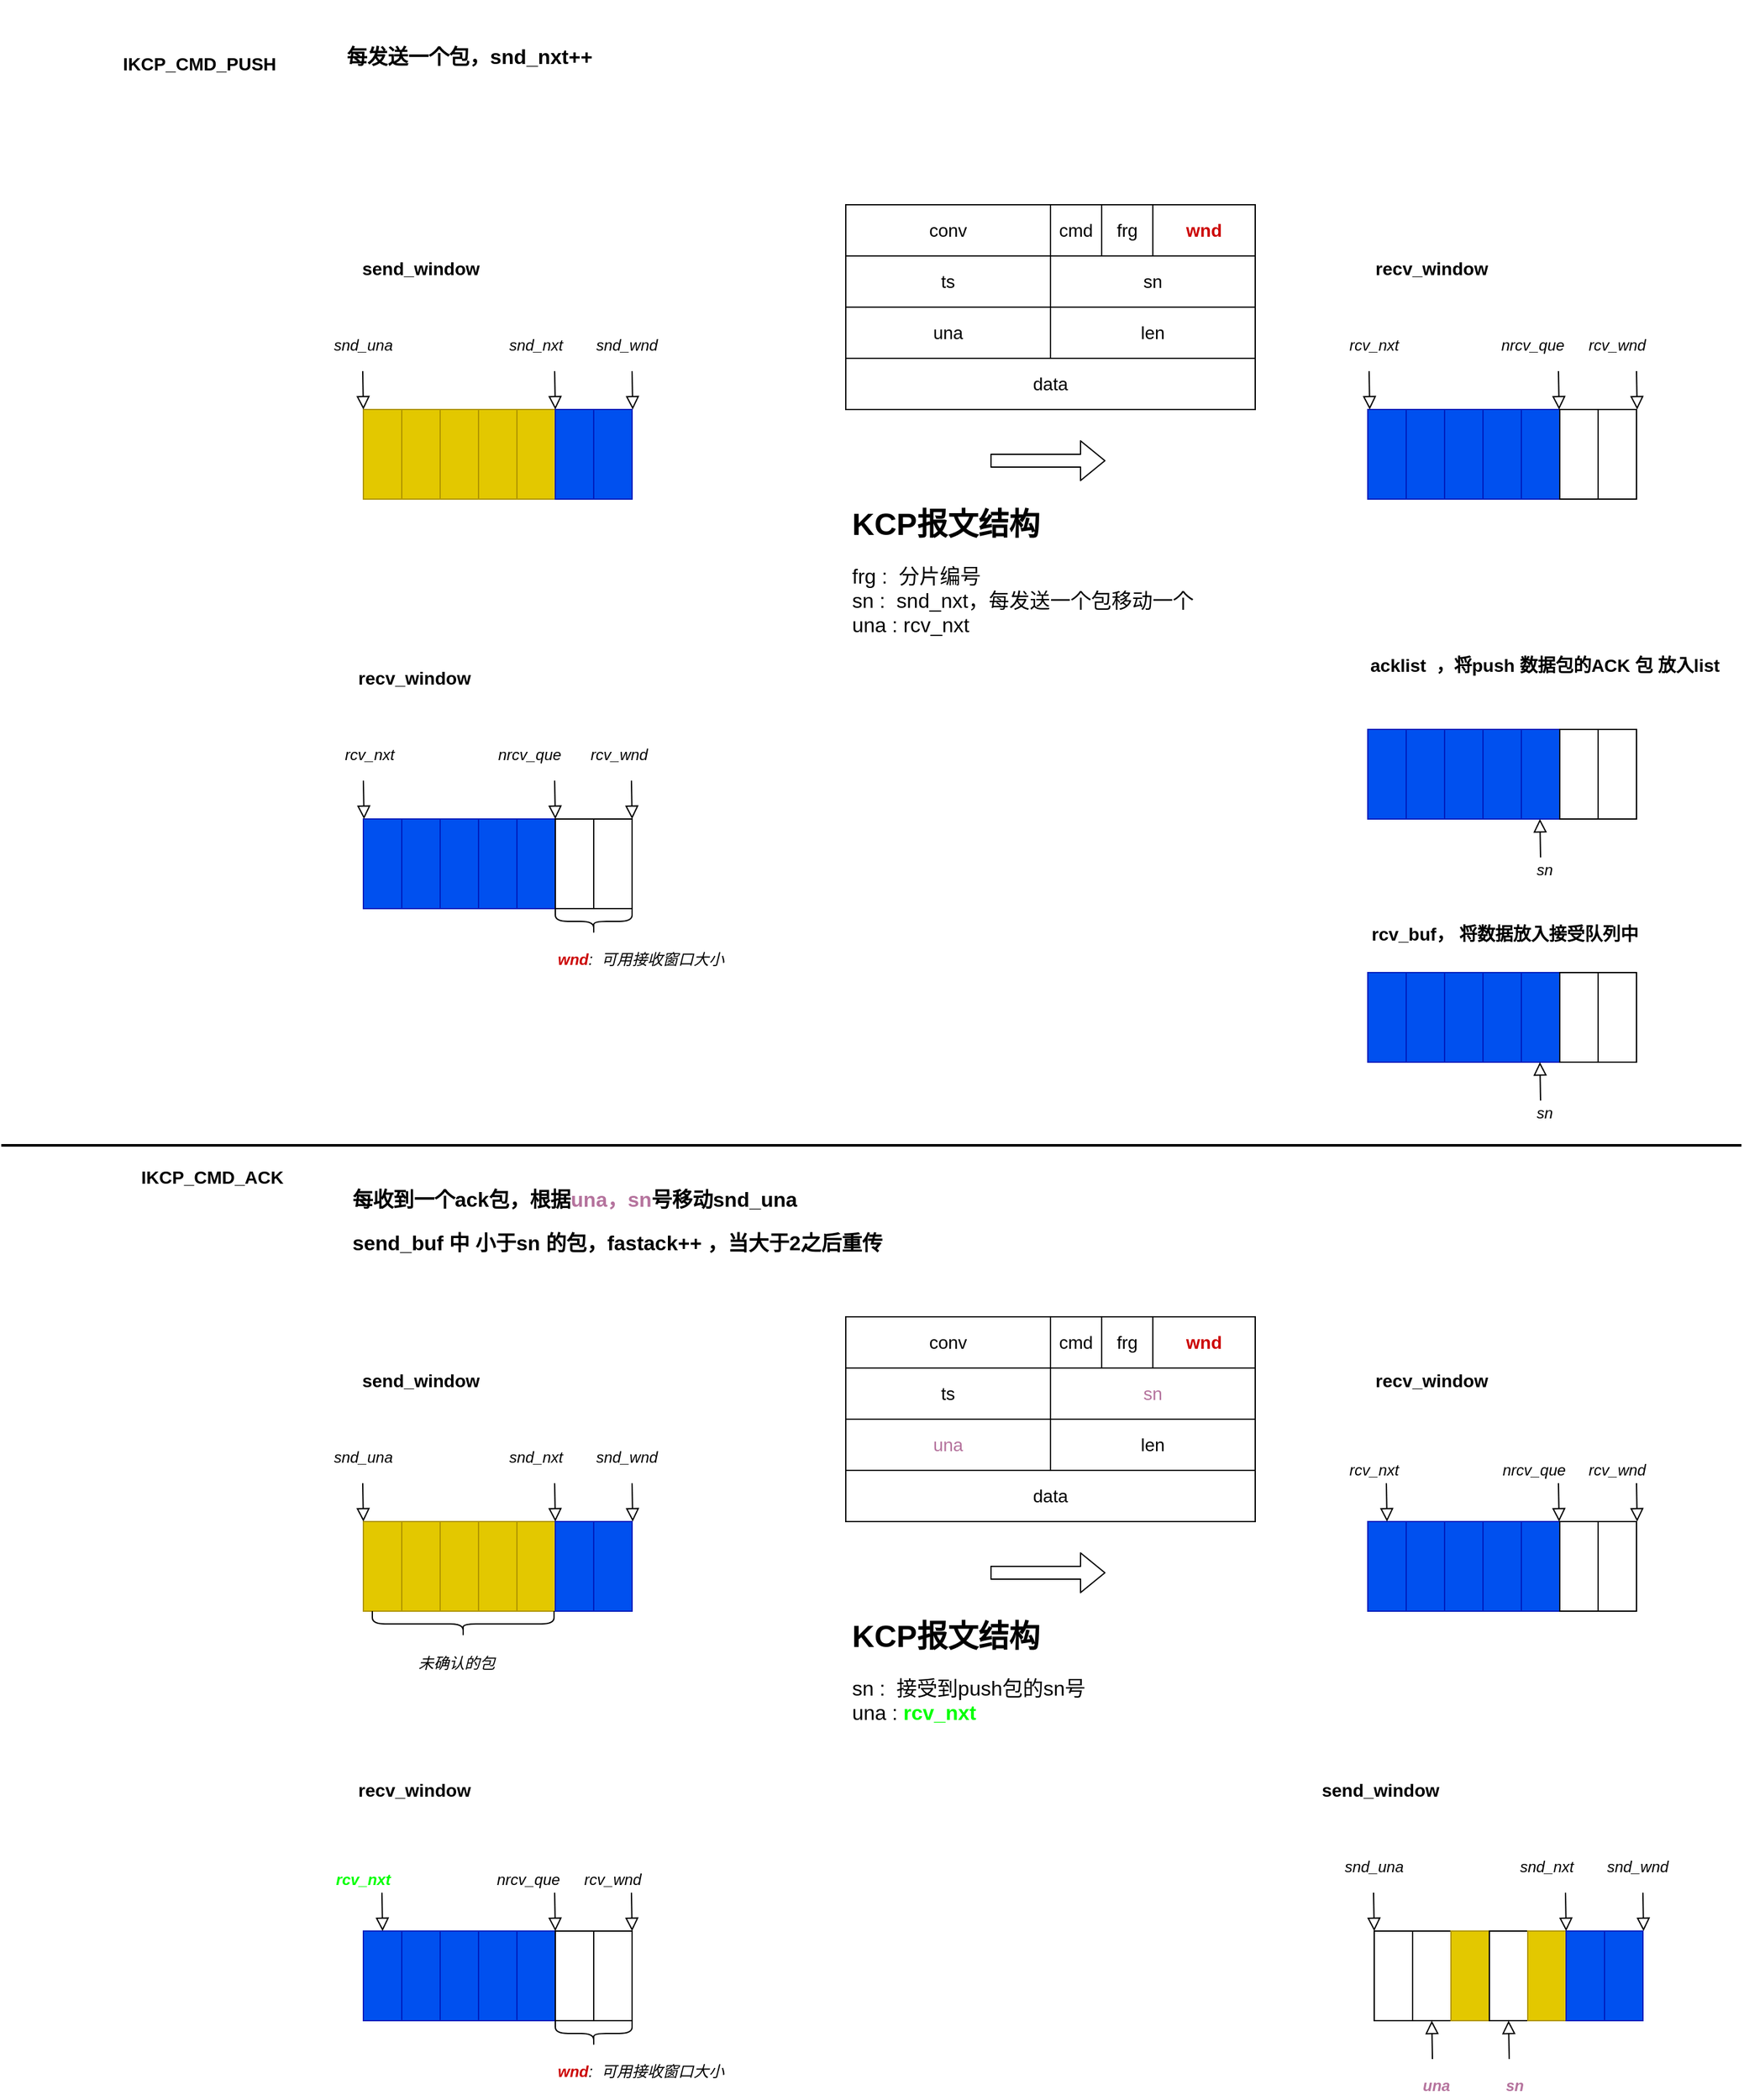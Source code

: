 <mxfile version="13.10.2" type="github">
  <diagram id="feINAKc0w70oRSZ_3hTW" name="第 1 页">
    <mxGraphModel dx="2187" dy="802" grid="1" gridSize="10" guides="1" tooltips="1" connect="1" arrows="1" fold="1" page="1" pageScale="1" pageWidth="827" pageHeight="1169" math="0" shadow="0">
      <root>
        <mxCell id="0" />
        <mxCell id="1" parent="0" />
        <mxCell id="rV__VkdkWEQ5Nje2Z5eR-19" value="" style="rounded=0;whiteSpace=wrap;html=1;fillColor=#e3c800;strokeColor=#B09500;fontColor=#ffffff;" parent="1" vertex="1">
          <mxGeometry x="253" y="460" width="30" height="70" as="geometry" />
        </mxCell>
        <mxCell id="rV__VkdkWEQ5Nje2Z5eR-52" value="" style="rounded=0;html=1;jettySize=auto;orthogonalLoop=1;fontSize=11;endArrow=block;endFill=0;endSize=8;strokeWidth=1;shadow=0;labelBackgroundColor=none;edgeStyle=orthogonalEdgeStyle;" parent="1" edge="1">
          <mxGeometry y="20" relative="1" as="geometry">
            <mxPoint as="offset" />
            <mxPoint x="252.5" y="430" as="sourcePoint" />
            <mxPoint x="253" y="460" as="targetPoint" />
          </mxGeometry>
        </mxCell>
        <mxCell id="rV__VkdkWEQ5Nje2Z5eR-62" value="snd_una" style="text;html=1;strokeColor=none;fillColor=none;align=center;verticalAlign=middle;whiteSpace=wrap;rounded=0;fontStyle=2" parent="1" vertex="1">
          <mxGeometry x="233" y="400" width="40" height="20" as="geometry" />
        </mxCell>
        <mxCell id="rV__VkdkWEQ5Nje2Z5eR-63" value="snd_wnd" style="text;html=1;strokeColor=none;fillColor=none;align=left;verticalAlign=middle;whiteSpace=wrap;rounded=0;fontStyle=2" parent="1" vertex="1">
          <mxGeometry x="433" y="390" width="67" height="40" as="geometry" />
        </mxCell>
        <mxCell id="rV__VkdkWEQ5Nje2Z5eR-68" value="send_window" style="text;html=1;strokeColor=none;fillColor=none;align=center;verticalAlign=middle;whiteSpace=wrap;rounded=0;fontSize=14;fontStyle=1" parent="1" vertex="1">
          <mxGeometry x="278" y="340" width="40" height="20" as="geometry" />
        </mxCell>
        <mxCell id="mCFFVizzUiLR0h96KD7Z-1" value="" style="rounded=0;whiteSpace=wrap;html=1;fillColor=#e3c800;strokeColor=#B09500;fontColor=#ffffff;" vertex="1" parent="1">
          <mxGeometry x="283" y="460" width="30" height="70" as="geometry" />
        </mxCell>
        <mxCell id="mCFFVizzUiLR0h96KD7Z-2" value="" style="rounded=0;whiteSpace=wrap;html=1;fillColor=#e3c800;strokeColor=#B09500;fontColor=#ffffff;" vertex="1" parent="1">
          <mxGeometry x="313" y="460" width="30" height="70" as="geometry" />
        </mxCell>
        <mxCell id="mCFFVizzUiLR0h96KD7Z-3" value="" style="rounded=0;whiteSpace=wrap;html=1;fillColor=#e3c800;strokeColor=#B09500;fontColor=#ffffff;" vertex="1" parent="1">
          <mxGeometry x="343" y="460" width="30" height="70" as="geometry" />
        </mxCell>
        <mxCell id="mCFFVizzUiLR0h96KD7Z-4" value="" style="rounded=0;whiteSpace=wrap;html=1;fillColor=#e3c800;strokeColor=#B09500;fontColor=#ffffff;" vertex="1" parent="1">
          <mxGeometry x="373" y="460" width="30" height="70" as="geometry" />
        </mxCell>
        <mxCell id="mCFFVizzUiLR0h96KD7Z-5" value="" style="rounded=0;whiteSpace=wrap;html=1;fillColor=#0050ef;strokeColor=#001DBC;fontColor=#ffffff;" vertex="1" parent="1">
          <mxGeometry x="403" y="460" width="30" height="70" as="geometry" />
        </mxCell>
        <mxCell id="mCFFVizzUiLR0h96KD7Z-6" value="" style="rounded=0;whiteSpace=wrap;html=1;fillColor=#0050ef;strokeColor=#001DBC;fontColor=#ffffff;" vertex="1" parent="1">
          <mxGeometry x="433" y="460" width="30" height="70" as="geometry" />
        </mxCell>
        <mxCell id="mCFFVizzUiLR0h96KD7Z-7" value="" style="rounded=0;whiteSpace=wrap;html=1;fillColor=#0050ef;strokeColor=#001DBC;fontColor=#ffffff;" vertex="1" parent="1">
          <mxGeometry x="1038" y="460" width="30" height="70" as="geometry" />
        </mxCell>
        <mxCell id="mCFFVizzUiLR0h96KD7Z-8" value="recv_window" style="text;html=1;strokeColor=none;fillColor=none;align=center;verticalAlign=middle;whiteSpace=wrap;rounded=0;fontSize=14;fontStyle=1" vertex="1" parent="1">
          <mxGeometry x="1067.5" y="340" width="40" height="20" as="geometry" />
        </mxCell>
        <mxCell id="mCFFVizzUiLR0h96KD7Z-9" value="" style="rounded=0;whiteSpace=wrap;html=1;fillColor=#0050ef;strokeColor=#001DBC;fontColor=#ffffff;" vertex="1" parent="1">
          <mxGeometry x="1068" y="460" width="30" height="70" as="geometry" />
        </mxCell>
        <mxCell id="mCFFVizzUiLR0h96KD7Z-10" value="" style="rounded=0;whiteSpace=wrap;html=1;fillColor=#0050ef;strokeColor=#001DBC;fontColor=#ffffff;" vertex="1" parent="1">
          <mxGeometry x="1098" y="460" width="30" height="70" as="geometry" />
        </mxCell>
        <mxCell id="mCFFVizzUiLR0h96KD7Z-11" value="" style="rounded=0;whiteSpace=wrap;html=1;fillColor=#0050ef;strokeColor=#001DBC;fontColor=#ffffff;" vertex="1" parent="1">
          <mxGeometry x="1128" y="460" width="30" height="70" as="geometry" />
        </mxCell>
        <mxCell id="mCFFVizzUiLR0h96KD7Z-12" value="" style="rounded=0;whiteSpace=wrap;html=1;fillColor=#0050ef;strokeColor=#001DBC;fontColor=#ffffff;" vertex="1" parent="1">
          <mxGeometry x="1158" y="460" width="30" height="70" as="geometry" />
        </mxCell>
        <mxCell id="mCFFVizzUiLR0h96KD7Z-13" value="" style="rounded=0;whiteSpace=wrap;html=1;" vertex="1" parent="1">
          <mxGeometry x="1188" y="460" width="30" height="70" as="geometry" />
        </mxCell>
        <mxCell id="mCFFVizzUiLR0h96KD7Z-14" value="" style="rounded=0;whiteSpace=wrap;html=1;" vertex="1" parent="1">
          <mxGeometry x="1218" y="460" width="30" height="70" as="geometry" />
        </mxCell>
        <mxCell id="mCFFVizzUiLR0h96KD7Z-15" value="" style="rounded=0;whiteSpace=wrap;html=1;fillColor=#0050ef;strokeColor=#001DBC;fontColor=#ffffff;" vertex="1" parent="1">
          <mxGeometry x="253" y="780" width="30" height="70" as="geometry" />
        </mxCell>
        <mxCell id="mCFFVizzUiLR0h96KD7Z-16" value="recv_window" style="text;html=1;strokeColor=none;fillColor=none;align=center;verticalAlign=middle;whiteSpace=wrap;rounded=0;fontSize=14;fontStyle=1" vertex="1" parent="1">
          <mxGeometry x="273" y="660" width="40" height="20" as="geometry" />
        </mxCell>
        <mxCell id="mCFFVizzUiLR0h96KD7Z-17" value="" style="rounded=0;whiteSpace=wrap;html=1;fillColor=#0050ef;strokeColor=#001DBC;fontColor=#ffffff;" vertex="1" parent="1">
          <mxGeometry x="283" y="780" width="30" height="70" as="geometry" />
        </mxCell>
        <mxCell id="mCFFVizzUiLR0h96KD7Z-18" value="" style="rounded=0;whiteSpace=wrap;html=1;fillColor=#0050ef;strokeColor=#001DBC;fontColor=#ffffff;" vertex="1" parent="1">
          <mxGeometry x="313" y="780" width="30" height="70" as="geometry" />
        </mxCell>
        <mxCell id="mCFFVizzUiLR0h96KD7Z-19" value="" style="rounded=0;whiteSpace=wrap;html=1;fillColor=#0050ef;strokeColor=#001DBC;fontColor=#ffffff;" vertex="1" parent="1">
          <mxGeometry x="343" y="780" width="30" height="70" as="geometry" />
        </mxCell>
        <mxCell id="mCFFVizzUiLR0h96KD7Z-20" value="" style="rounded=0;whiteSpace=wrap;html=1;fillColor=#0050ef;strokeColor=#001DBC;fontColor=#ffffff;" vertex="1" parent="1">
          <mxGeometry x="373" y="780" width="30" height="70" as="geometry" />
        </mxCell>
        <mxCell id="mCFFVizzUiLR0h96KD7Z-21" value="" style="rounded=0;whiteSpace=wrap;html=1;" vertex="1" parent="1">
          <mxGeometry x="403" y="780" width="30" height="70" as="geometry" />
        </mxCell>
        <mxCell id="mCFFVizzUiLR0h96KD7Z-22" value="" style="rounded=0;whiteSpace=wrap;html=1;" vertex="1" parent="1">
          <mxGeometry x="433" y="780" width="30" height="70" as="geometry" />
        </mxCell>
        <mxCell id="mCFFVizzUiLR0h96KD7Z-23" value="" style="rounded=0;whiteSpace=wrap;html=1;fillColor=#0050ef;strokeColor=#001DBC;fontColor=#ffffff;" vertex="1" parent="1">
          <mxGeometry x="1038" y="710" width="30" height="70" as="geometry" />
        </mxCell>
        <mxCell id="mCFFVizzUiLR0h96KD7Z-24" value="acklist&amp;nbsp; ，将push 数据包的ACK 包 放入list" style="text;html=1;strokeColor=none;fillColor=none;align=left;verticalAlign=middle;whiteSpace=wrap;rounded=0;fontSize=14;fontStyle=1" vertex="1" parent="1">
          <mxGeometry x="1038" y="650" width="289.5" height="20" as="geometry" />
        </mxCell>
        <mxCell id="mCFFVizzUiLR0h96KD7Z-25" value="" style="rounded=0;whiteSpace=wrap;html=1;fillColor=#0050ef;strokeColor=#001DBC;fontColor=#ffffff;" vertex="1" parent="1">
          <mxGeometry x="1068" y="710" width="30" height="70" as="geometry" />
        </mxCell>
        <mxCell id="mCFFVizzUiLR0h96KD7Z-26" value="" style="rounded=0;whiteSpace=wrap;html=1;fillColor=#0050ef;strokeColor=#001DBC;fontColor=#ffffff;" vertex="1" parent="1">
          <mxGeometry x="1098" y="710" width="30" height="70" as="geometry" />
        </mxCell>
        <mxCell id="mCFFVizzUiLR0h96KD7Z-27" value="" style="rounded=0;whiteSpace=wrap;html=1;fillColor=#0050ef;strokeColor=#001DBC;fontColor=#ffffff;" vertex="1" parent="1">
          <mxGeometry x="1128" y="710" width="30" height="70" as="geometry" />
        </mxCell>
        <mxCell id="mCFFVizzUiLR0h96KD7Z-28" value="" style="rounded=0;whiteSpace=wrap;html=1;fillColor=#0050ef;strokeColor=#001DBC;fontColor=#ffffff;" vertex="1" parent="1">
          <mxGeometry x="1158" y="710" width="30" height="70" as="geometry" />
        </mxCell>
        <mxCell id="mCFFVizzUiLR0h96KD7Z-29" value="" style="rounded=0;whiteSpace=wrap;html=1;" vertex="1" parent="1">
          <mxGeometry x="1188" y="710" width="30" height="70" as="geometry" />
        </mxCell>
        <mxCell id="mCFFVizzUiLR0h96KD7Z-30" value="" style="rounded=0;whiteSpace=wrap;html=1;" vertex="1" parent="1">
          <mxGeometry x="1218" y="710" width="30" height="70" as="geometry" />
        </mxCell>
        <mxCell id="mCFFVizzUiLR0h96KD7Z-31" value="" style="shape=flexArrow;endArrow=classic;html=1;fontSize=14;fontColor=#000000;" edge="1" parent="1">
          <mxGeometry width="50" height="50" relative="1" as="geometry">
            <mxPoint x="743" y="500" as="sourcePoint" />
            <mxPoint x="833" y="500" as="targetPoint" />
          </mxGeometry>
        </mxCell>
        <mxCell id="mCFFVizzUiLR0h96KD7Z-33" value="" style="rounded=0;html=1;jettySize=auto;orthogonalLoop=1;fontSize=11;endArrow=block;endFill=0;endSize=8;strokeWidth=1;shadow=0;labelBackgroundColor=none;edgeStyle=orthogonalEdgeStyle;" edge="1" parent="1">
          <mxGeometry y="20" relative="1" as="geometry">
            <mxPoint as="offset" />
            <mxPoint x="463" y="430" as="sourcePoint" />
            <mxPoint x="463.5" y="460" as="targetPoint" />
          </mxGeometry>
        </mxCell>
        <mxCell id="mCFFVizzUiLR0h96KD7Z-34" value="snd_nxt" style="text;html=1;strokeColor=none;fillColor=none;align=center;verticalAlign=middle;whiteSpace=wrap;rounded=0;fontStyle=2" vertex="1" parent="1">
          <mxGeometry x="368" y="400" width="40" height="20" as="geometry" />
        </mxCell>
        <mxCell id="mCFFVizzUiLR0h96KD7Z-35" value="" style="rounded=0;html=1;jettySize=auto;orthogonalLoop=1;fontSize=11;endArrow=block;endFill=0;endSize=8;strokeWidth=1;shadow=0;labelBackgroundColor=none;edgeStyle=orthogonalEdgeStyle;" edge="1" parent="1">
          <mxGeometry y="20" relative="1" as="geometry">
            <mxPoint as="offset" />
            <mxPoint x="402.5" y="430" as="sourcePoint" />
            <mxPoint x="403" y="460" as="targetPoint" />
          </mxGeometry>
        </mxCell>
        <mxCell id="mCFFVizzUiLR0h96KD7Z-36" value="rcv_nxt" style="text;html=1;strokeColor=none;fillColor=none;align=center;verticalAlign=middle;whiteSpace=wrap;rounded=0;fontStyle=2" vertex="1" parent="1">
          <mxGeometry x="1023" y="400" width="40" height="20" as="geometry" />
        </mxCell>
        <mxCell id="mCFFVizzUiLR0h96KD7Z-37" value="" style="rounded=0;html=1;jettySize=auto;orthogonalLoop=1;fontSize=11;endArrow=block;endFill=0;endSize=8;strokeWidth=1;shadow=0;labelBackgroundColor=none;edgeStyle=orthogonalEdgeStyle;" edge="1" parent="1">
          <mxGeometry y="20" relative="1" as="geometry">
            <mxPoint as="offset" />
            <mxPoint x="1039" y="430" as="sourcePoint" />
            <mxPoint x="1039.5" y="460" as="targetPoint" />
          </mxGeometry>
        </mxCell>
        <mxCell id="mCFFVizzUiLR0h96KD7Z-48" value="rcv_wnd" style="text;html=1;strokeColor=none;fillColor=none;align=center;verticalAlign=middle;whiteSpace=wrap;rounded=0;fontStyle=2" vertex="1" parent="1">
          <mxGeometry x="1213" y="400" width="40" height="20" as="geometry" />
        </mxCell>
        <mxCell id="mCFFVizzUiLR0h96KD7Z-49" value="" style="rounded=0;html=1;jettySize=auto;orthogonalLoop=1;fontSize=11;endArrow=block;endFill=0;endSize=8;strokeWidth=1;shadow=0;labelBackgroundColor=none;edgeStyle=orthogonalEdgeStyle;" edge="1" parent="1">
          <mxGeometry y="20" relative="1" as="geometry">
            <mxPoint as="offset" />
            <mxPoint x="1248" y="430" as="sourcePoint" />
            <mxPoint x="1248.5" y="460" as="targetPoint" />
          </mxGeometry>
        </mxCell>
        <mxCell id="mCFFVizzUiLR0h96KD7Z-50" value="" style="rounded=0;html=1;jettySize=auto;orthogonalLoop=1;fontSize=11;endArrow=block;endFill=0;endSize=8;strokeWidth=1;shadow=0;labelBackgroundColor=none;edgeStyle=orthogonalEdgeStyle;" edge="1" parent="1">
          <mxGeometry y="20" relative="1" as="geometry">
            <mxPoint as="offset" />
            <mxPoint x="1187" y="430" as="sourcePoint" />
            <mxPoint x="1187.5" y="460" as="targetPoint" />
          </mxGeometry>
        </mxCell>
        <mxCell id="mCFFVizzUiLR0h96KD7Z-51" value="nrcv_que" style="text;html=1;strokeColor=none;fillColor=none;align=center;verticalAlign=middle;whiteSpace=wrap;rounded=0;fontStyle=2" vertex="1" parent="1">
          <mxGeometry x="1147" y="400" width="40" height="20" as="geometry" />
        </mxCell>
        <mxCell id="mCFFVizzUiLR0h96KD7Z-52" value="" style="shape=curlyBracket;whiteSpace=wrap;html=1;rounded=1;fontSize=14;fontColor=#000000;direction=north;" vertex="1" parent="1">
          <mxGeometry x="403" y="850" width="60" height="20" as="geometry" />
        </mxCell>
        <mxCell id="mCFFVizzUiLR0h96KD7Z-53" value="&lt;b&gt;&lt;font color=&quot;#cc0000&quot;&gt;wnd&lt;/font&gt;&lt;/b&gt;:&amp;nbsp; 可用接收窗口大小" style="text;html=1;strokeColor=none;fillColor=none;align=left;verticalAlign=middle;whiteSpace=wrap;rounded=0;fontStyle=2" vertex="1" parent="1">
          <mxGeometry x="403" y="880" width="190" height="20" as="geometry" />
        </mxCell>
        <mxCell id="mCFFVizzUiLR0h96KD7Z-54" value="rcv_wnd" style="text;html=1;strokeColor=none;fillColor=none;align=center;verticalAlign=middle;whiteSpace=wrap;rounded=0;fontStyle=2" vertex="1" parent="1">
          <mxGeometry x="433" y="720" width="40" height="20" as="geometry" />
        </mxCell>
        <mxCell id="mCFFVizzUiLR0h96KD7Z-55" value="" style="rounded=0;html=1;jettySize=auto;orthogonalLoop=1;fontSize=11;endArrow=block;endFill=0;endSize=8;strokeWidth=1;shadow=0;labelBackgroundColor=none;edgeStyle=orthogonalEdgeStyle;" edge="1" parent="1">
          <mxGeometry y="20" relative="1" as="geometry">
            <mxPoint as="offset" />
            <mxPoint x="462.5" y="750" as="sourcePoint" />
            <mxPoint x="463" y="780" as="targetPoint" />
          </mxGeometry>
        </mxCell>
        <mxCell id="mCFFVizzUiLR0h96KD7Z-71" value="conv" style="rounded=0;whiteSpace=wrap;html=1;fontSize=14;fontColor=#000000;align=center;" vertex="1" parent="1">
          <mxGeometry x="630" y="300" width="160" height="40" as="geometry" />
        </mxCell>
        <mxCell id="mCFFVizzUiLR0h96KD7Z-72" value="ts" style="rounded=0;whiteSpace=wrap;html=1;fontSize=14;fontColor=#000000;align=center;" vertex="1" parent="1">
          <mxGeometry x="630" y="340" width="160" height="40" as="geometry" />
        </mxCell>
        <mxCell id="mCFFVizzUiLR0h96KD7Z-73" value="una" style="rounded=0;whiteSpace=wrap;html=1;fontSize=14;fontColor=#000000;align=center;" vertex="1" parent="1">
          <mxGeometry x="630" y="380" width="160" height="40" as="geometry" />
        </mxCell>
        <mxCell id="mCFFVizzUiLR0h96KD7Z-74" value="cmd" style="rounded=0;whiteSpace=wrap;html=1;fontSize=14;fontColor=#000000;align=center;" vertex="1" parent="1">
          <mxGeometry x="790" y="300" width="40" height="40" as="geometry" />
        </mxCell>
        <mxCell id="mCFFVizzUiLR0h96KD7Z-75" value="frg" style="rounded=0;whiteSpace=wrap;html=1;fontSize=14;fontColor=#000000;align=center;" vertex="1" parent="1">
          <mxGeometry x="830" y="300" width="40" height="40" as="geometry" />
        </mxCell>
        <mxCell id="mCFFVizzUiLR0h96KD7Z-76" value="&lt;b&gt;&lt;font color=&quot;#cc0000&quot;&gt;wnd&lt;/font&gt;&lt;/b&gt;" style="rounded=0;whiteSpace=wrap;html=1;fontSize=14;fontColor=#000000;align=center;" vertex="1" parent="1">
          <mxGeometry x="870" y="300" width="80" height="40" as="geometry" />
        </mxCell>
        <mxCell id="mCFFVizzUiLR0h96KD7Z-78" value="sn" style="rounded=0;whiteSpace=wrap;html=1;fontSize=14;fontColor=#000000;align=center;" vertex="1" parent="1">
          <mxGeometry x="790" y="340" width="160" height="40" as="geometry" />
        </mxCell>
        <mxCell id="mCFFVizzUiLR0h96KD7Z-79" value="len" style="rounded=0;whiteSpace=wrap;html=1;fontSize=14;fontColor=#000000;align=center;" vertex="1" parent="1">
          <mxGeometry x="790" y="380" width="160" height="40" as="geometry" />
        </mxCell>
        <mxCell id="mCFFVizzUiLR0h96KD7Z-80" value="data" style="rounded=0;whiteSpace=wrap;html=1;fontSize=14;fontColor=#000000;align=center;" vertex="1" parent="1">
          <mxGeometry x="630" y="420" width="320" height="40" as="geometry" />
        </mxCell>
        <mxCell id="mCFFVizzUiLR0h96KD7Z-81" value="rcv_nxt" style="text;html=1;strokeColor=none;fillColor=none;align=center;verticalAlign=middle;whiteSpace=wrap;rounded=0;fontStyle=2" vertex="1" parent="1">
          <mxGeometry x="238" y="720" width="40" height="20" as="geometry" />
        </mxCell>
        <mxCell id="mCFFVizzUiLR0h96KD7Z-82" value="" style="rounded=0;html=1;jettySize=auto;orthogonalLoop=1;fontSize=11;endArrow=block;endFill=0;endSize=8;strokeWidth=1;shadow=0;labelBackgroundColor=none;edgeStyle=orthogonalEdgeStyle;" edge="1" parent="1">
          <mxGeometry y="20" relative="1" as="geometry">
            <mxPoint as="offset" />
            <mxPoint x="253" y="750" as="sourcePoint" />
            <mxPoint x="253.5" y="780" as="targetPoint" />
          </mxGeometry>
        </mxCell>
        <mxCell id="mCFFVizzUiLR0h96KD7Z-83" value="&lt;h1&gt;KCP报文结构&lt;/h1&gt;&lt;p style=&quot;font-size: 16px&quot;&gt;frg :&amp;nbsp; 分片编号&amp;nbsp;&lt;br&gt;sn :&amp;nbsp;&amp;nbsp;snd_nxt，每发送一个包移动一个&lt;br&gt;una : rcv_nxt&amp;nbsp;&lt;br&gt;&lt;/p&gt;" style="text;html=1;strokeColor=none;fillColor=none;spacing=5;spacingTop=-20;whiteSpace=wrap;overflow=hidden;rounded=0;" vertex="1" parent="1">
          <mxGeometry x="630" y="530" width="320" height="150" as="geometry" />
        </mxCell>
        <mxCell id="mCFFVizzUiLR0h96KD7Z-86" value="" style="rounded=0;html=1;jettySize=auto;orthogonalLoop=1;fontSize=11;endArrow=block;endFill=0;endSize=8;strokeWidth=1;shadow=0;labelBackgroundColor=none;edgeStyle=orthogonalEdgeStyle;" edge="1" parent="1">
          <mxGeometry y="20" relative="1" as="geometry">
            <mxPoint as="offset" />
            <mxPoint x="1173" y="810" as="sourcePoint" />
            <mxPoint x="1172.5" y="780" as="targetPoint" />
          </mxGeometry>
        </mxCell>
        <mxCell id="mCFFVizzUiLR0h96KD7Z-87" value="sn" style="text;html=1;strokeColor=none;fillColor=none;align=left;verticalAlign=middle;whiteSpace=wrap;rounded=0;fontStyle=2" vertex="1" parent="1">
          <mxGeometry x="1167.5" y="810" width="40" height="20" as="geometry" />
        </mxCell>
        <mxCell id="mCFFVizzUiLR0h96KD7Z-93" value="IKCP_CMD_ACK" style="text;html=1;strokeColor=none;fillColor=none;align=center;verticalAlign=middle;whiteSpace=wrap;rounded=0;fontSize=14;fontStyle=1" vertex="1" parent="1">
          <mxGeometry x="50" y="1030" width="170" height="60" as="geometry" />
        </mxCell>
        <mxCell id="mCFFVizzUiLR0h96KD7Z-155" value="" style="line;strokeWidth=2;html=1;fontSize=14;fontColor=#000000;align=left;" vertex="1" parent="1">
          <mxGeometry x="-30" y="1030" width="1360" height="10" as="geometry" />
        </mxCell>
        <mxCell id="mCFFVizzUiLR0h96KD7Z-158" value="IKCP_CMD_PUSH" style="text;html=1;strokeColor=none;fillColor=none;align=center;verticalAlign=middle;whiteSpace=wrap;rounded=0;fontSize=14;fontStyle=1" vertex="1" parent="1">
          <mxGeometry x="40" y="160" width="170" height="60" as="geometry" />
        </mxCell>
        <mxCell id="mCFFVizzUiLR0h96KD7Z-168" value="" style="rounded=0;whiteSpace=wrap;html=1;fillColor=#0050ef;strokeColor=#001DBC;fontColor=#ffffff;" vertex="1" parent="1">
          <mxGeometry x="1038" y="900" width="30" height="70" as="geometry" />
        </mxCell>
        <mxCell id="mCFFVizzUiLR0h96KD7Z-169" value="rcv_buf， 将数据放入接受队列中" style="text;html=1;strokeColor=none;fillColor=none;align=left;verticalAlign=middle;whiteSpace=wrap;rounded=0;fontSize=14;fontStyle=1" vertex="1" parent="1">
          <mxGeometry x="1039" y="860" width="268.5" height="20" as="geometry" />
        </mxCell>
        <mxCell id="mCFFVizzUiLR0h96KD7Z-170" value="" style="rounded=0;whiteSpace=wrap;html=1;fillColor=#0050ef;strokeColor=#001DBC;fontColor=#ffffff;" vertex="1" parent="1">
          <mxGeometry x="1068" y="900" width="30" height="70" as="geometry" />
        </mxCell>
        <mxCell id="mCFFVizzUiLR0h96KD7Z-171" value="" style="rounded=0;whiteSpace=wrap;html=1;fillColor=#0050ef;strokeColor=#001DBC;fontColor=#ffffff;" vertex="1" parent="1">
          <mxGeometry x="1098" y="900" width="30" height="70" as="geometry" />
        </mxCell>
        <mxCell id="mCFFVizzUiLR0h96KD7Z-172" value="" style="rounded=0;whiteSpace=wrap;html=1;fillColor=#0050ef;strokeColor=#001DBC;fontColor=#ffffff;" vertex="1" parent="1">
          <mxGeometry x="1128" y="900" width="30" height="70" as="geometry" />
        </mxCell>
        <mxCell id="mCFFVizzUiLR0h96KD7Z-173" value="" style="rounded=0;whiteSpace=wrap;html=1;fillColor=#0050ef;strokeColor=#001DBC;fontColor=#ffffff;" vertex="1" parent="1">
          <mxGeometry x="1158" y="900" width="30" height="70" as="geometry" />
        </mxCell>
        <mxCell id="mCFFVizzUiLR0h96KD7Z-174" value="" style="rounded=0;whiteSpace=wrap;html=1;" vertex="1" parent="1">
          <mxGeometry x="1188" y="900" width="30" height="70" as="geometry" />
        </mxCell>
        <mxCell id="mCFFVizzUiLR0h96KD7Z-175" value="" style="rounded=0;whiteSpace=wrap;html=1;" vertex="1" parent="1">
          <mxGeometry x="1218" y="900" width="30" height="70" as="geometry" />
        </mxCell>
        <mxCell id="mCFFVizzUiLR0h96KD7Z-176" value="" style="rounded=0;html=1;jettySize=auto;orthogonalLoop=1;fontSize=11;endArrow=block;endFill=0;endSize=8;strokeWidth=1;shadow=0;labelBackgroundColor=none;edgeStyle=orthogonalEdgeStyle;" edge="1" parent="1">
          <mxGeometry y="20" relative="1" as="geometry">
            <mxPoint as="offset" />
            <mxPoint x="1173" y="1000" as="sourcePoint" />
            <mxPoint x="1172.5" y="970" as="targetPoint" />
          </mxGeometry>
        </mxCell>
        <mxCell id="mCFFVizzUiLR0h96KD7Z-177" value="sn" style="text;html=1;strokeColor=none;fillColor=none;align=left;verticalAlign=middle;whiteSpace=wrap;rounded=0;fontStyle=2" vertex="1" parent="1">
          <mxGeometry x="1167.5" y="1000" width="40" height="20" as="geometry" />
        </mxCell>
        <mxCell id="mCFFVizzUiLR0h96KD7Z-179" value="nrcv_que" style="text;html=1;strokeColor=none;fillColor=none;align=center;verticalAlign=middle;whiteSpace=wrap;rounded=0;fontStyle=2" vertex="1" parent="1">
          <mxGeometry x="363" y="720" width="40" height="20" as="geometry" />
        </mxCell>
        <mxCell id="mCFFVizzUiLR0h96KD7Z-180" value="" style="rounded=0;html=1;jettySize=auto;orthogonalLoop=1;fontSize=11;endArrow=block;endFill=0;endSize=8;strokeWidth=1;shadow=0;labelBackgroundColor=none;edgeStyle=orthogonalEdgeStyle;" edge="1" parent="1">
          <mxGeometry y="20" relative="1" as="geometry">
            <mxPoint as="offset" />
            <mxPoint x="402.5" y="750" as="sourcePoint" />
            <mxPoint x="403" y="780" as="targetPoint" />
          </mxGeometry>
        </mxCell>
        <mxCell id="mCFFVizzUiLR0h96KD7Z-184" value="" style="rounded=0;whiteSpace=wrap;html=1;fillColor=#e3c800;strokeColor=#B09500;fontColor=#ffffff;" vertex="1" parent="1">
          <mxGeometry x="253" y="1329" width="30" height="70" as="geometry" />
        </mxCell>
        <mxCell id="mCFFVizzUiLR0h96KD7Z-185" value="" style="rounded=0;html=1;jettySize=auto;orthogonalLoop=1;fontSize=11;endArrow=block;endFill=0;endSize=8;strokeWidth=1;shadow=0;labelBackgroundColor=none;edgeStyle=orthogonalEdgeStyle;" edge="1" parent="1">
          <mxGeometry y="20" relative="1" as="geometry">
            <mxPoint as="offset" />
            <mxPoint x="252.5" y="1299" as="sourcePoint" />
            <mxPoint x="253" y="1329" as="targetPoint" />
          </mxGeometry>
        </mxCell>
        <mxCell id="mCFFVizzUiLR0h96KD7Z-186" value="snd_una" style="text;html=1;strokeColor=none;fillColor=none;align=center;verticalAlign=middle;whiteSpace=wrap;rounded=0;fontStyle=2" vertex="1" parent="1">
          <mxGeometry x="233" y="1269" width="40" height="20" as="geometry" />
        </mxCell>
        <mxCell id="mCFFVizzUiLR0h96KD7Z-187" value="snd_wnd" style="text;html=1;strokeColor=none;fillColor=none;align=left;verticalAlign=middle;whiteSpace=wrap;rounded=0;fontStyle=2" vertex="1" parent="1">
          <mxGeometry x="433" y="1259" width="67" height="40" as="geometry" />
        </mxCell>
        <mxCell id="mCFFVizzUiLR0h96KD7Z-188" value="send_window" style="text;html=1;strokeColor=none;fillColor=none;align=center;verticalAlign=middle;whiteSpace=wrap;rounded=0;fontSize=14;fontStyle=1" vertex="1" parent="1">
          <mxGeometry x="278" y="1209" width="40" height="20" as="geometry" />
        </mxCell>
        <mxCell id="mCFFVizzUiLR0h96KD7Z-189" value="" style="rounded=0;whiteSpace=wrap;html=1;fillColor=#e3c800;strokeColor=#B09500;fontColor=#ffffff;" vertex="1" parent="1">
          <mxGeometry x="283" y="1329" width="30" height="70" as="geometry" />
        </mxCell>
        <mxCell id="mCFFVizzUiLR0h96KD7Z-190" value="" style="rounded=0;whiteSpace=wrap;html=1;fillColor=#e3c800;strokeColor=#B09500;fontColor=#ffffff;" vertex="1" parent="1">
          <mxGeometry x="313" y="1329" width="30" height="70" as="geometry" />
        </mxCell>
        <mxCell id="mCFFVizzUiLR0h96KD7Z-191" value="" style="rounded=0;whiteSpace=wrap;html=1;fillColor=#e3c800;strokeColor=#B09500;fontColor=#ffffff;" vertex="1" parent="1">
          <mxGeometry x="343" y="1329" width="30" height="70" as="geometry" />
        </mxCell>
        <mxCell id="mCFFVizzUiLR0h96KD7Z-192" value="" style="rounded=0;whiteSpace=wrap;html=1;fillColor=#e3c800;strokeColor=#B09500;fontColor=#ffffff;" vertex="1" parent="1">
          <mxGeometry x="373" y="1329" width="30" height="70" as="geometry" />
        </mxCell>
        <mxCell id="mCFFVizzUiLR0h96KD7Z-193" value="" style="rounded=0;whiteSpace=wrap;html=1;fillColor=#0050ef;strokeColor=#001DBC;fontColor=#ffffff;" vertex="1" parent="1">
          <mxGeometry x="403" y="1329" width="30" height="70" as="geometry" />
        </mxCell>
        <mxCell id="mCFFVizzUiLR0h96KD7Z-194" value="" style="rounded=0;whiteSpace=wrap;html=1;fillColor=#0050ef;strokeColor=#001DBC;fontColor=#ffffff;" vertex="1" parent="1">
          <mxGeometry x="433" y="1329" width="30" height="70" as="geometry" />
        </mxCell>
        <mxCell id="mCFFVizzUiLR0h96KD7Z-195" value="" style="rounded=0;whiteSpace=wrap;html=1;fillColor=#0050ef;strokeColor=#001DBC;fontColor=#ffffff;" vertex="1" parent="1">
          <mxGeometry x="1038" y="1329" width="30" height="70" as="geometry" />
        </mxCell>
        <mxCell id="mCFFVizzUiLR0h96KD7Z-196" value="recv_window" style="text;html=1;strokeColor=none;fillColor=none;align=center;verticalAlign=middle;whiteSpace=wrap;rounded=0;fontSize=14;fontStyle=1" vertex="1" parent="1">
          <mxGeometry x="1067.5" y="1209" width="40" height="20" as="geometry" />
        </mxCell>
        <mxCell id="mCFFVizzUiLR0h96KD7Z-197" value="" style="rounded=0;whiteSpace=wrap;html=1;fillColor=#0050ef;strokeColor=#001DBC;fontColor=#ffffff;" vertex="1" parent="1">
          <mxGeometry x="1068" y="1329" width="30" height="70" as="geometry" />
        </mxCell>
        <mxCell id="mCFFVizzUiLR0h96KD7Z-198" value="" style="rounded=0;whiteSpace=wrap;html=1;fillColor=#0050ef;strokeColor=#001DBC;fontColor=#ffffff;" vertex="1" parent="1">
          <mxGeometry x="1098" y="1329" width="30" height="70" as="geometry" />
        </mxCell>
        <mxCell id="mCFFVizzUiLR0h96KD7Z-199" value="" style="rounded=0;whiteSpace=wrap;html=1;fillColor=#0050ef;strokeColor=#001DBC;fontColor=#ffffff;" vertex="1" parent="1">
          <mxGeometry x="1128" y="1329" width="30" height="70" as="geometry" />
        </mxCell>
        <mxCell id="mCFFVizzUiLR0h96KD7Z-200" value="" style="rounded=0;whiteSpace=wrap;html=1;fillColor=#0050ef;strokeColor=#001DBC;fontColor=#ffffff;" vertex="1" parent="1">
          <mxGeometry x="1158" y="1329" width="30" height="70" as="geometry" />
        </mxCell>
        <mxCell id="mCFFVizzUiLR0h96KD7Z-201" value="" style="rounded=0;whiteSpace=wrap;html=1;" vertex="1" parent="1">
          <mxGeometry x="1188" y="1329" width="30" height="70" as="geometry" />
        </mxCell>
        <mxCell id="mCFFVizzUiLR0h96KD7Z-202" value="" style="rounded=0;whiteSpace=wrap;html=1;" vertex="1" parent="1">
          <mxGeometry x="1218" y="1329" width="30" height="70" as="geometry" />
        </mxCell>
        <mxCell id="mCFFVizzUiLR0h96KD7Z-203" value="" style="rounded=0;whiteSpace=wrap;html=1;fillColor=#0050ef;strokeColor=#001DBC;fontColor=#ffffff;" vertex="1" parent="1">
          <mxGeometry x="253" y="1649" width="30" height="70" as="geometry" />
        </mxCell>
        <mxCell id="mCFFVizzUiLR0h96KD7Z-204" value="recv_window" style="text;html=1;strokeColor=none;fillColor=none;align=center;verticalAlign=middle;whiteSpace=wrap;rounded=0;fontSize=14;fontStyle=1" vertex="1" parent="1">
          <mxGeometry x="273" y="1529" width="40" height="20" as="geometry" />
        </mxCell>
        <mxCell id="mCFFVizzUiLR0h96KD7Z-205" value="" style="rounded=0;whiteSpace=wrap;html=1;fillColor=#0050ef;strokeColor=#001DBC;fontColor=#ffffff;" vertex="1" parent="1">
          <mxGeometry x="283" y="1649" width="30" height="70" as="geometry" />
        </mxCell>
        <mxCell id="mCFFVizzUiLR0h96KD7Z-206" value="" style="rounded=0;whiteSpace=wrap;html=1;fillColor=#0050ef;strokeColor=#001DBC;fontColor=#ffffff;" vertex="1" parent="1">
          <mxGeometry x="313" y="1649" width="30" height="70" as="geometry" />
        </mxCell>
        <mxCell id="mCFFVizzUiLR0h96KD7Z-207" value="" style="rounded=0;whiteSpace=wrap;html=1;fillColor=#0050ef;strokeColor=#001DBC;fontColor=#ffffff;" vertex="1" parent="1">
          <mxGeometry x="343" y="1649" width="30" height="70" as="geometry" />
        </mxCell>
        <mxCell id="mCFFVizzUiLR0h96KD7Z-208" value="" style="rounded=0;whiteSpace=wrap;html=1;fillColor=#0050ef;strokeColor=#001DBC;fontColor=#ffffff;" vertex="1" parent="1">
          <mxGeometry x="373" y="1649" width="30" height="70" as="geometry" />
        </mxCell>
        <mxCell id="mCFFVizzUiLR0h96KD7Z-209" value="" style="rounded=0;whiteSpace=wrap;html=1;" vertex="1" parent="1">
          <mxGeometry x="403" y="1649" width="30" height="70" as="geometry" />
        </mxCell>
        <mxCell id="mCFFVizzUiLR0h96KD7Z-210" value="" style="rounded=0;whiteSpace=wrap;html=1;" vertex="1" parent="1">
          <mxGeometry x="433" y="1649" width="30" height="70" as="geometry" />
        </mxCell>
        <mxCell id="mCFFVizzUiLR0h96KD7Z-218" value="" style="shape=flexArrow;endArrow=classic;html=1;fontSize=14;fontColor=#000000;" edge="1" parent="1">
          <mxGeometry width="50" height="50" relative="1" as="geometry">
            <mxPoint x="743" y="1369" as="sourcePoint" />
            <mxPoint x="833" y="1369" as="targetPoint" />
          </mxGeometry>
        </mxCell>
        <mxCell id="mCFFVizzUiLR0h96KD7Z-219" value="" style="rounded=0;html=1;jettySize=auto;orthogonalLoop=1;fontSize=11;endArrow=block;endFill=0;endSize=8;strokeWidth=1;shadow=0;labelBackgroundColor=none;edgeStyle=orthogonalEdgeStyle;" edge="1" parent="1">
          <mxGeometry y="20" relative="1" as="geometry">
            <mxPoint as="offset" />
            <mxPoint x="463" y="1299" as="sourcePoint" />
            <mxPoint x="463.5" y="1329" as="targetPoint" />
          </mxGeometry>
        </mxCell>
        <mxCell id="mCFFVizzUiLR0h96KD7Z-220" value="snd_nxt" style="text;html=1;strokeColor=none;fillColor=none;align=center;verticalAlign=middle;whiteSpace=wrap;rounded=0;fontStyle=2" vertex="1" parent="1">
          <mxGeometry x="368" y="1269" width="40" height="20" as="geometry" />
        </mxCell>
        <mxCell id="mCFFVizzUiLR0h96KD7Z-221" value="" style="rounded=0;html=1;jettySize=auto;orthogonalLoop=1;fontSize=11;endArrow=block;endFill=0;endSize=8;strokeWidth=1;shadow=0;labelBackgroundColor=none;edgeStyle=orthogonalEdgeStyle;" edge="1" parent="1">
          <mxGeometry y="20" relative="1" as="geometry">
            <mxPoint as="offset" />
            <mxPoint x="402.5" y="1299" as="sourcePoint" />
            <mxPoint x="403" y="1329" as="targetPoint" />
          </mxGeometry>
        </mxCell>
        <mxCell id="mCFFVizzUiLR0h96KD7Z-222" value="&lt;b&gt;rcv_nxt&lt;/b&gt;" style="text;html=1;strokeColor=none;fillColor=none;align=center;verticalAlign=middle;whiteSpace=wrap;rounded=0;fontStyle=2;fontColor=#00FF00;" vertex="1" parent="1">
          <mxGeometry x="233" y="1599" width="40" height="20" as="geometry" />
        </mxCell>
        <mxCell id="mCFFVizzUiLR0h96KD7Z-223" value="" style="rounded=0;html=1;jettySize=auto;orthogonalLoop=1;fontSize=11;endArrow=block;endFill=0;endSize=8;strokeWidth=1;shadow=0;labelBackgroundColor=none;edgeStyle=orthogonalEdgeStyle;" edge="1" parent="1">
          <mxGeometry y="20" relative="1" as="geometry">
            <mxPoint as="offset" />
            <mxPoint x="1052.5" y="1299" as="sourcePoint" />
            <mxPoint x="1053" y="1329" as="targetPoint" />
          </mxGeometry>
        </mxCell>
        <mxCell id="mCFFVizzUiLR0h96KD7Z-224" value="rcv_wnd" style="text;html=1;strokeColor=none;fillColor=none;align=center;verticalAlign=middle;whiteSpace=wrap;rounded=0;fontStyle=2" vertex="1" parent="1">
          <mxGeometry x="1213" y="1279" width="40" height="20" as="geometry" />
        </mxCell>
        <mxCell id="mCFFVizzUiLR0h96KD7Z-225" value="" style="rounded=0;html=1;jettySize=auto;orthogonalLoop=1;fontSize=11;endArrow=block;endFill=0;endSize=8;strokeWidth=1;shadow=0;labelBackgroundColor=none;edgeStyle=orthogonalEdgeStyle;" edge="1" parent="1">
          <mxGeometry y="20" relative="1" as="geometry">
            <mxPoint as="offset" />
            <mxPoint x="1248" y="1299" as="sourcePoint" />
            <mxPoint x="1248.5" y="1329" as="targetPoint" />
          </mxGeometry>
        </mxCell>
        <mxCell id="mCFFVizzUiLR0h96KD7Z-226" value="" style="rounded=0;html=1;jettySize=auto;orthogonalLoop=1;fontSize=11;endArrow=block;endFill=0;endSize=8;strokeWidth=1;shadow=0;labelBackgroundColor=none;edgeStyle=orthogonalEdgeStyle;" edge="1" parent="1">
          <mxGeometry y="20" relative="1" as="geometry">
            <mxPoint as="offset" />
            <mxPoint x="1187" y="1299" as="sourcePoint" />
            <mxPoint x="1187.5" y="1329" as="targetPoint" />
          </mxGeometry>
        </mxCell>
        <mxCell id="mCFFVizzUiLR0h96KD7Z-227" value="nrcv_que" style="text;html=1;strokeColor=none;fillColor=none;align=center;verticalAlign=middle;whiteSpace=wrap;rounded=0;fontStyle=2" vertex="1" parent="1">
          <mxGeometry x="1148" y="1279" width="40" height="20" as="geometry" />
        </mxCell>
        <mxCell id="mCFFVizzUiLR0h96KD7Z-228" value="" style="shape=curlyBracket;whiteSpace=wrap;html=1;rounded=1;fontSize=14;fontColor=#000000;direction=north;" vertex="1" parent="1">
          <mxGeometry x="403" y="1719" width="60" height="20" as="geometry" />
        </mxCell>
        <mxCell id="mCFFVizzUiLR0h96KD7Z-229" value="&lt;b&gt;&lt;font color=&quot;#cc0000&quot;&gt;wnd&lt;/font&gt;&lt;/b&gt;:&amp;nbsp; 可用接收窗口大小" style="text;html=1;strokeColor=none;fillColor=none;align=left;verticalAlign=middle;whiteSpace=wrap;rounded=0;fontStyle=2" vertex="1" parent="1">
          <mxGeometry x="403" y="1749" width="190" height="20" as="geometry" />
        </mxCell>
        <mxCell id="mCFFVizzUiLR0h96KD7Z-230" value="rcv_wnd" style="text;html=1;strokeColor=none;fillColor=none;align=center;verticalAlign=middle;whiteSpace=wrap;rounded=0;fontStyle=2" vertex="1" parent="1">
          <mxGeometry x="428" y="1599" width="40" height="20" as="geometry" />
        </mxCell>
        <mxCell id="mCFFVizzUiLR0h96KD7Z-231" value="" style="rounded=0;html=1;jettySize=auto;orthogonalLoop=1;fontSize=11;endArrow=block;endFill=0;endSize=8;strokeWidth=1;shadow=0;labelBackgroundColor=none;edgeStyle=orthogonalEdgeStyle;" edge="1" parent="1">
          <mxGeometry y="20" relative="1" as="geometry">
            <mxPoint as="offset" />
            <mxPoint x="462.5" y="1619" as="sourcePoint" />
            <mxPoint x="463" y="1649" as="targetPoint" />
          </mxGeometry>
        </mxCell>
        <mxCell id="mCFFVizzUiLR0h96KD7Z-232" value="conv" style="rounded=0;whiteSpace=wrap;html=1;fontSize=14;fontColor=#000000;align=center;" vertex="1" parent="1">
          <mxGeometry x="630" y="1169" width="160" height="40" as="geometry" />
        </mxCell>
        <mxCell id="mCFFVizzUiLR0h96KD7Z-233" value="ts" style="rounded=0;whiteSpace=wrap;html=1;fontSize=14;fontColor=#000000;align=center;" vertex="1" parent="1">
          <mxGeometry x="630" y="1209" width="160" height="40" as="geometry" />
        </mxCell>
        <mxCell id="mCFFVizzUiLR0h96KD7Z-234" value="&lt;font color=&quot;#b5739d&quot;&gt;una&lt;/font&gt;" style="rounded=0;whiteSpace=wrap;html=1;fontSize=14;fontColor=#000000;align=center;" vertex="1" parent="1">
          <mxGeometry x="630" y="1249" width="160" height="40" as="geometry" />
        </mxCell>
        <mxCell id="mCFFVizzUiLR0h96KD7Z-235" value="cmd" style="rounded=0;whiteSpace=wrap;html=1;fontSize=14;fontColor=#000000;align=center;" vertex="1" parent="1">
          <mxGeometry x="790" y="1169" width="40" height="40" as="geometry" />
        </mxCell>
        <mxCell id="mCFFVizzUiLR0h96KD7Z-236" value="frg" style="rounded=0;whiteSpace=wrap;html=1;fontSize=14;fontColor=#000000;align=center;" vertex="1" parent="1">
          <mxGeometry x="830" y="1169" width="40" height="40" as="geometry" />
        </mxCell>
        <mxCell id="mCFFVizzUiLR0h96KD7Z-237" value="&lt;b&gt;&lt;font color=&quot;#cc0000&quot;&gt;wnd&lt;/font&gt;&lt;/b&gt;" style="rounded=0;whiteSpace=wrap;html=1;fontSize=14;fontColor=#000000;align=center;" vertex="1" parent="1">
          <mxGeometry x="870" y="1169" width="80" height="40" as="geometry" />
        </mxCell>
        <mxCell id="mCFFVizzUiLR0h96KD7Z-238" value="&lt;font color=&quot;#b5739d&quot;&gt;sn&lt;/font&gt;" style="rounded=0;whiteSpace=wrap;html=1;fontSize=14;fontColor=#000000;align=center;" vertex="1" parent="1">
          <mxGeometry x="790" y="1209" width="160" height="40" as="geometry" />
        </mxCell>
        <mxCell id="mCFFVizzUiLR0h96KD7Z-239" value="len" style="rounded=0;whiteSpace=wrap;html=1;fontSize=14;fontColor=#000000;align=center;" vertex="1" parent="1">
          <mxGeometry x="790" y="1249" width="160" height="40" as="geometry" />
        </mxCell>
        <mxCell id="mCFFVizzUiLR0h96KD7Z-240" value="data" style="rounded=0;whiteSpace=wrap;html=1;fontSize=14;fontColor=#000000;align=center;" vertex="1" parent="1">
          <mxGeometry x="630" y="1289" width="320" height="40" as="geometry" />
        </mxCell>
        <mxCell id="mCFFVizzUiLR0h96KD7Z-241" value="rcv_nxt" style="text;html=1;strokeColor=none;fillColor=none;align=center;verticalAlign=middle;whiteSpace=wrap;rounded=0;fontStyle=2" vertex="1" parent="1">
          <mxGeometry x="1023" y="1279" width="40" height="20" as="geometry" />
        </mxCell>
        <mxCell id="mCFFVizzUiLR0h96KD7Z-242" value="" style="rounded=0;html=1;jettySize=auto;orthogonalLoop=1;fontSize=11;endArrow=block;endFill=0;endSize=8;strokeWidth=1;shadow=0;labelBackgroundColor=none;edgeStyle=orthogonalEdgeStyle;" edge="1" parent="1">
          <mxGeometry y="20" relative="1" as="geometry">
            <mxPoint as="offset" />
            <mxPoint x="267.5" y="1619" as="sourcePoint" />
            <mxPoint x="268" y="1649" as="targetPoint" />
          </mxGeometry>
        </mxCell>
        <mxCell id="mCFFVizzUiLR0h96KD7Z-243" value="&lt;h1&gt;KCP报文结构&amp;nbsp;&lt;/h1&gt;&lt;p style=&quot;font-size: 16px&quot;&gt;sn :&amp;nbsp; 接受到push包的sn号&lt;br&gt;una : &lt;font color=&quot;#00ff00&quot;&gt;&lt;b&gt;rcv_nxt&amp;nbsp;&lt;/b&gt;&lt;/font&gt;&lt;br&gt;&lt;/p&gt;" style="text;html=1;strokeColor=none;fillColor=none;spacing=5;spacingTop=-20;whiteSpace=wrap;overflow=hidden;rounded=0;" vertex="1" parent="1">
          <mxGeometry x="630" y="1399" width="320" height="121" as="geometry" />
        </mxCell>
        <mxCell id="mCFFVizzUiLR0h96KD7Z-256" value="nrcv_que" style="text;html=1;strokeColor=none;fillColor=none;align=center;verticalAlign=middle;whiteSpace=wrap;rounded=0;fontStyle=2" vertex="1" parent="1">
          <mxGeometry x="362" y="1599" width="40" height="20" as="geometry" />
        </mxCell>
        <mxCell id="mCFFVizzUiLR0h96KD7Z-257" value="" style="rounded=0;html=1;jettySize=auto;orthogonalLoop=1;fontSize=11;endArrow=block;endFill=0;endSize=8;strokeWidth=1;shadow=0;labelBackgroundColor=none;edgeStyle=orthogonalEdgeStyle;" edge="1" parent="1">
          <mxGeometry y="20" relative="1" as="geometry">
            <mxPoint as="offset" />
            <mxPoint x="402.5" y="1619" as="sourcePoint" />
            <mxPoint x="403" y="1649" as="targetPoint" />
          </mxGeometry>
        </mxCell>
        <mxCell id="mCFFVizzUiLR0h96KD7Z-258" value="" style="rounded=0;whiteSpace=wrap;html=1;" vertex="1" parent="1">
          <mxGeometry x="1043" y="1649" width="30" height="70" as="geometry" />
        </mxCell>
        <mxCell id="mCFFVizzUiLR0h96KD7Z-259" value="" style="rounded=0;html=1;jettySize=auto;orthogonalLoop=1;fontSize=11;endArrow=block;endFill=0;endSize=8;strokeWidth=1;shadow=0;labelBackgroundColor=none;edgeStyle=orthogonalEdgeStyle;" edge="1" parent="1">
          <mxGeometry y="20" relative="1" as="geometry">
            <mxPoint as="offset" />
            <mxPoint x="1042.5" y="1619" as="sourcePoint" />
            <mxPoint x="1043" y="1649" as="targetPoint" />
          </mxGeometry>
        </mxCell>
        <mxCell id="mCFFVizzUiLR0h96KD7Z-260" value="snd_una" style="text;html=1;strokeColor=none;fillColor=none;align=center;verticalAlign=middle;whiteSpace=wrap;rounded=0;fontStyle=2" vertex="1" parent="1">
          <mxGeometry x="1023" y="1589" width="40" height="20" as="geometry" />
        </mxCell>
        <mxCell id="mCFFVizzUiLR0h96KD7Z-261" value="snd_wnd" style="text;html=1;strokeColor=none;fillColor=none;align=left;verticalAlign=middle;whiteSpace=wrap;rounded=0;fontStyle=2" vertex="1" parent="1">
          <mxGeometry x="1223" y="1579" width="67" height="40" as="geometry" />
        </mxCell>
        <mxCell id="mCFFVizzUiLR0h96KD7Z-262" value="send_window" style="text;html=1;strokeColor=none;fillColor=none;align=center;verticalAlign=middle;whiteSpace=wrap;rounded=0;fontSize=14;fontStyle=1" vertex="1" parent="1">
          <mxGeometry x="1028" y="1529" width="40" height="20" as="geometry" />
        </mxCell>
        <mxCell id="mCFFVizzUiLR0h96KD7Z-263" value="" style="rounded=0;whiteSpace=wrap;html=1;" vertex="1" parent="1">
          <mxGeometry x="1073" y="1649" width="30" height="70" as="geometry" />
        </mxCell>
        <mxCell id="mCFFVizzUiLR0h96KD7Z-264" value="" style="rounded=0;whiteSpace=wrap;html=1;fillColor=#e3c800;strokeColor=#B09500;fontColor=#ffffff;" vertex="1" parent="1">
          <mxGeometry x="1103" y="1649" width="30" height="70" as="geometry" />
        </mxCell>
        <mxCell id="mCFFVizzUiLR0h96KD7Z-265" value="" style="rounded=0;whiteSpace=wrap;html=1;" vertex="1" parent="1">
          <mxGeometry x="1133" y="1649" width="30" height="70" as="geometry" />
        </mxCell>
        <mxCell id="mCFFVizzUiLR0h96KD7Z-266" value="" style="rounded=0;whiteSpace=wrap;html=1;fillColor=#e3c800;strokeColor=#B09500;fontColor=#ffffff;" vertex="1" parent="1">
          <mxGeometry x="1163" y="1649" width="30" height="70" as="geometry" />
        </mxCell>
        <mxCell id="mCFFVizzUiLR0h96KD7Z-267" value="" style="rounded=0;whiteSpace=wrap;html=1;fillColor=#0050ef;strokeColor=#001DBC;fontColor=#ffffff;" vertex="1" parent="1">
          <mxGeometry x="1193" y="1649" width="30" height="70" as="geometry" />
        </mxCell>
        <mxCell id="mCFFVizzUiLR0h96KD7Z-268" value="" style="rounded=0;whiteSpace=wrap;html=1;fillColor=#0050ef;strokeColor=#001DBC;fontColor=#ffffff;" vertex="1" parent="1">
          <mxGeometry x="1223" y="1649" width="30" height="70" as="geometry" />
        </mxCell>
        <mxCell id="mCFFVizzUiLR0h96KD7Z-269" value="" style="rounded=0;html=1;jettySize=auto;orthogonalLoop=1;fontSize=11;endArrow=block;endFill=0;endSize=8;strokeWidth=1;shadow=0;labelBackgroundColor=none;edgeStyle=orthogonalEdgeStyle;" edge="1" parent="1">
          <mxGeometry y="20" relative="1" as="geometry">
            <mxPoint as="offset" />
            <mxPoint x="1253" y="1619" as="sourcePoint" />
            <mxPoint x="1253.5" y="1649" as="targetPoint" />
          </mxGeometry>
        </mxCell>
        <mxCell id="mCFFVizzUiLR0h96KD7Z-270" value="snd_nxt" style="text;html=1;strokeColor=none;fillColor=none;align=center;verticalAlign=middle;whiteSpace=wrap;rounded=0;fontStyle=2" vertex="1" parent="1">
          <mxGeometry x="1158" y="1589" width="40" height="20" as="geometry" />
        </mxCell>
        <mxCell id="mCFFVizzUiLR0h96KD7Z-271" value="" style="rounded=0;html=1;jettySize=auto;orthogonalLoop=1;fontSize=11;endArrow=block;endFill=0;endSize=8;strokeWidth=1;shadow=0;labelBackgroundColor=none;edgeStyle=orthogonalEdgeStyle;" edge="1" parent="1">
          <mxGeometry y="20" relative="1" as="geometry">
            <mxPoint as="offset" />
            <mxPoint x="1192.5" y="1619" as="sourcePoint" />
            <mxPoint x="1193" y="1649" as="targetPoint" />
          </mxGeometry>
        </mxCell>
        <mxCell id="mCFFVizzUiLR0h96KD7Z-272" value="" style="rounded=0;html=1;jettySize=auto;orthogonalLoop=1;fontSize=11;endArrow=block;endFill=0;endSize=8;strokeWidth=1;shadow=0;labelBackgroundColor=none;edgeStyle=orthogonalEdgeStyle;" edge="1" parent="1">
          <mxGeometry y="20" relative="1" as="geometry">
            <mxPoint as="offset" />
            <mxPoint x="1148.5" y="1749" as="sourcePoint" />
            <mxPoint x="1148" y="1719" as="targetPoint" />
          </mxGeometry>
        </mxCell>
        <mxCell id="mCFFVizzUiLR0h96KD7Z-273" value="&lt;b&gt;sn&lt;/b&gt;" style="text;html=1;strokeColor=none;fillColor=none;align=left;verticalAlign=middle;whiteSpace=wrap;rounded=0;fontStyle=2;fontColor=#B5739D;" vertex="1" parent="1">
          <mxGeometry x="1144" y="1760" width="40" height="20" as="geometry" />
        </mxCell>
        <mxCell id="mCFFVizzUiLR0h96KD7Z-276" value="" style="rounded=0;html=1;jettySize=auto;orthogonalLoop=1;fontSize=11;endArrow=block;endFill=0;endSize=8;strokeWidth=1;shadow=0;labelBackgroundColor=none;edgeStyle=orthogonalEdgeStyle;" edge="1" parent="1">
          <mxGeometry y="20" relative="1" as="geometry">
            <mxPoint as="offset" />
            <mxPoint x="1088.5" y="1749" as="sourcePoint" />
            <mxPoint x="1088" y="1719" as="targetPoint" />
          </mxGeometry>
        </mxCell>
        <mxCell id="mCFFVizzUiLR0h96KD7Z-277" value="&lt;b&gt;&lt;font color=&quot;#b5739d&quot;&gt;una&lt;/font&gt;&lt;/b&gt;" style="text;html=1;strokeColor=none;fillColor=none;align=left;verticalAlign=middle;whiteSpace=wrap;rounded=0;fontStyle=2" vertex="1" parent="1">
          <mxGeometry x="1079" y="1760" width="40" height="20" as="geometry" />
        </mxCell>
        <mxCell id="mCFFVizzUiLR0h96KD7Z-279" value="&lt;h1 style=&quot;color: rgb(0 , 0 , 0)&quot;&gt;&lt;font style=&quot;font-size: 16px&quot;&gt;每发送一个包，snd_nxt++&lt;/font&gt;&lt;/h1&gt;" style="text;html=1;strokeColor=none;fillColor=none;align=left;verticalAlign=middle;whiteSpace=wrap;rounded=0;fontSize=14;fontColor=#00FF00;" vertex="1" parent="1">
          <mxGeometry x="238" y="140" width="629" height="80" as="geometry" />
        </mxCell>
        <mxCell id="mCFFVizzUiLR0h96KD7Z-280" value="&lt;h1&gt;&lt;font style=&quot;font-size: 16px&quot;&gt;&lt;font color=&quot;#000000&quot;&gt;&amp;nbsp;每收到一个ack包，根据&lt;/font&gt;&lt;font color=&quot;#b5739d&quot;&gt;una，sn&lt;/font&gt;&lt;font color=&quot;#000000&quot;&gt;号移动snd_una&lt;/font&gt;&lt;br&gt;&lt;font color=&quot;#000000&quot;&gt;&amp;nbsp;send_buf 中 小于sn 的包，fastack++ ，当大于2之后重传&lt;/font&gt;&lt;/font&gt;&lt;/h1&gt;" style="text;html=1;strokeColor=none;fillColor=none;align=left;verticalAlign=middle;whiteSpace=wrap;rounded=0;fontSize=14;fontColor=#00FF00;" vertex="1" parent="1">
          <mxGeometry x="238" y="1050" width="629" height="80" as="geometry" />
        </mxCell>
        <mxCell id="mCFFVizzUiLR0h96KD7Z-281" value="" style="shape=curlyBracket;whiteSpace=wrap;html=1;rounded=1;fontSize=14;fontColor=#000000;direction=north;" vertex="1" parent="1">
          <mxGeometry x="260" y="1399" width="142" height="20" as="geometry" />
        </mxCell>
        <mxCell id="mCFFVizzUiLR0h96KD7Z-282" value="未确认的包" style="text;html=1;strokeColor=none;fillColor=none;align=left;verticalAlign=middle;whiteSpace=wrap;rounded=0;fontStyle=2" vertex="1" parent="1">
          <mxGeometry x="293.5" y="1430" width="87" height="20" as="geometry" />
        </mxCell>
      </root>
    </mxGraphModel>
  </diagram>
</mxfile>
